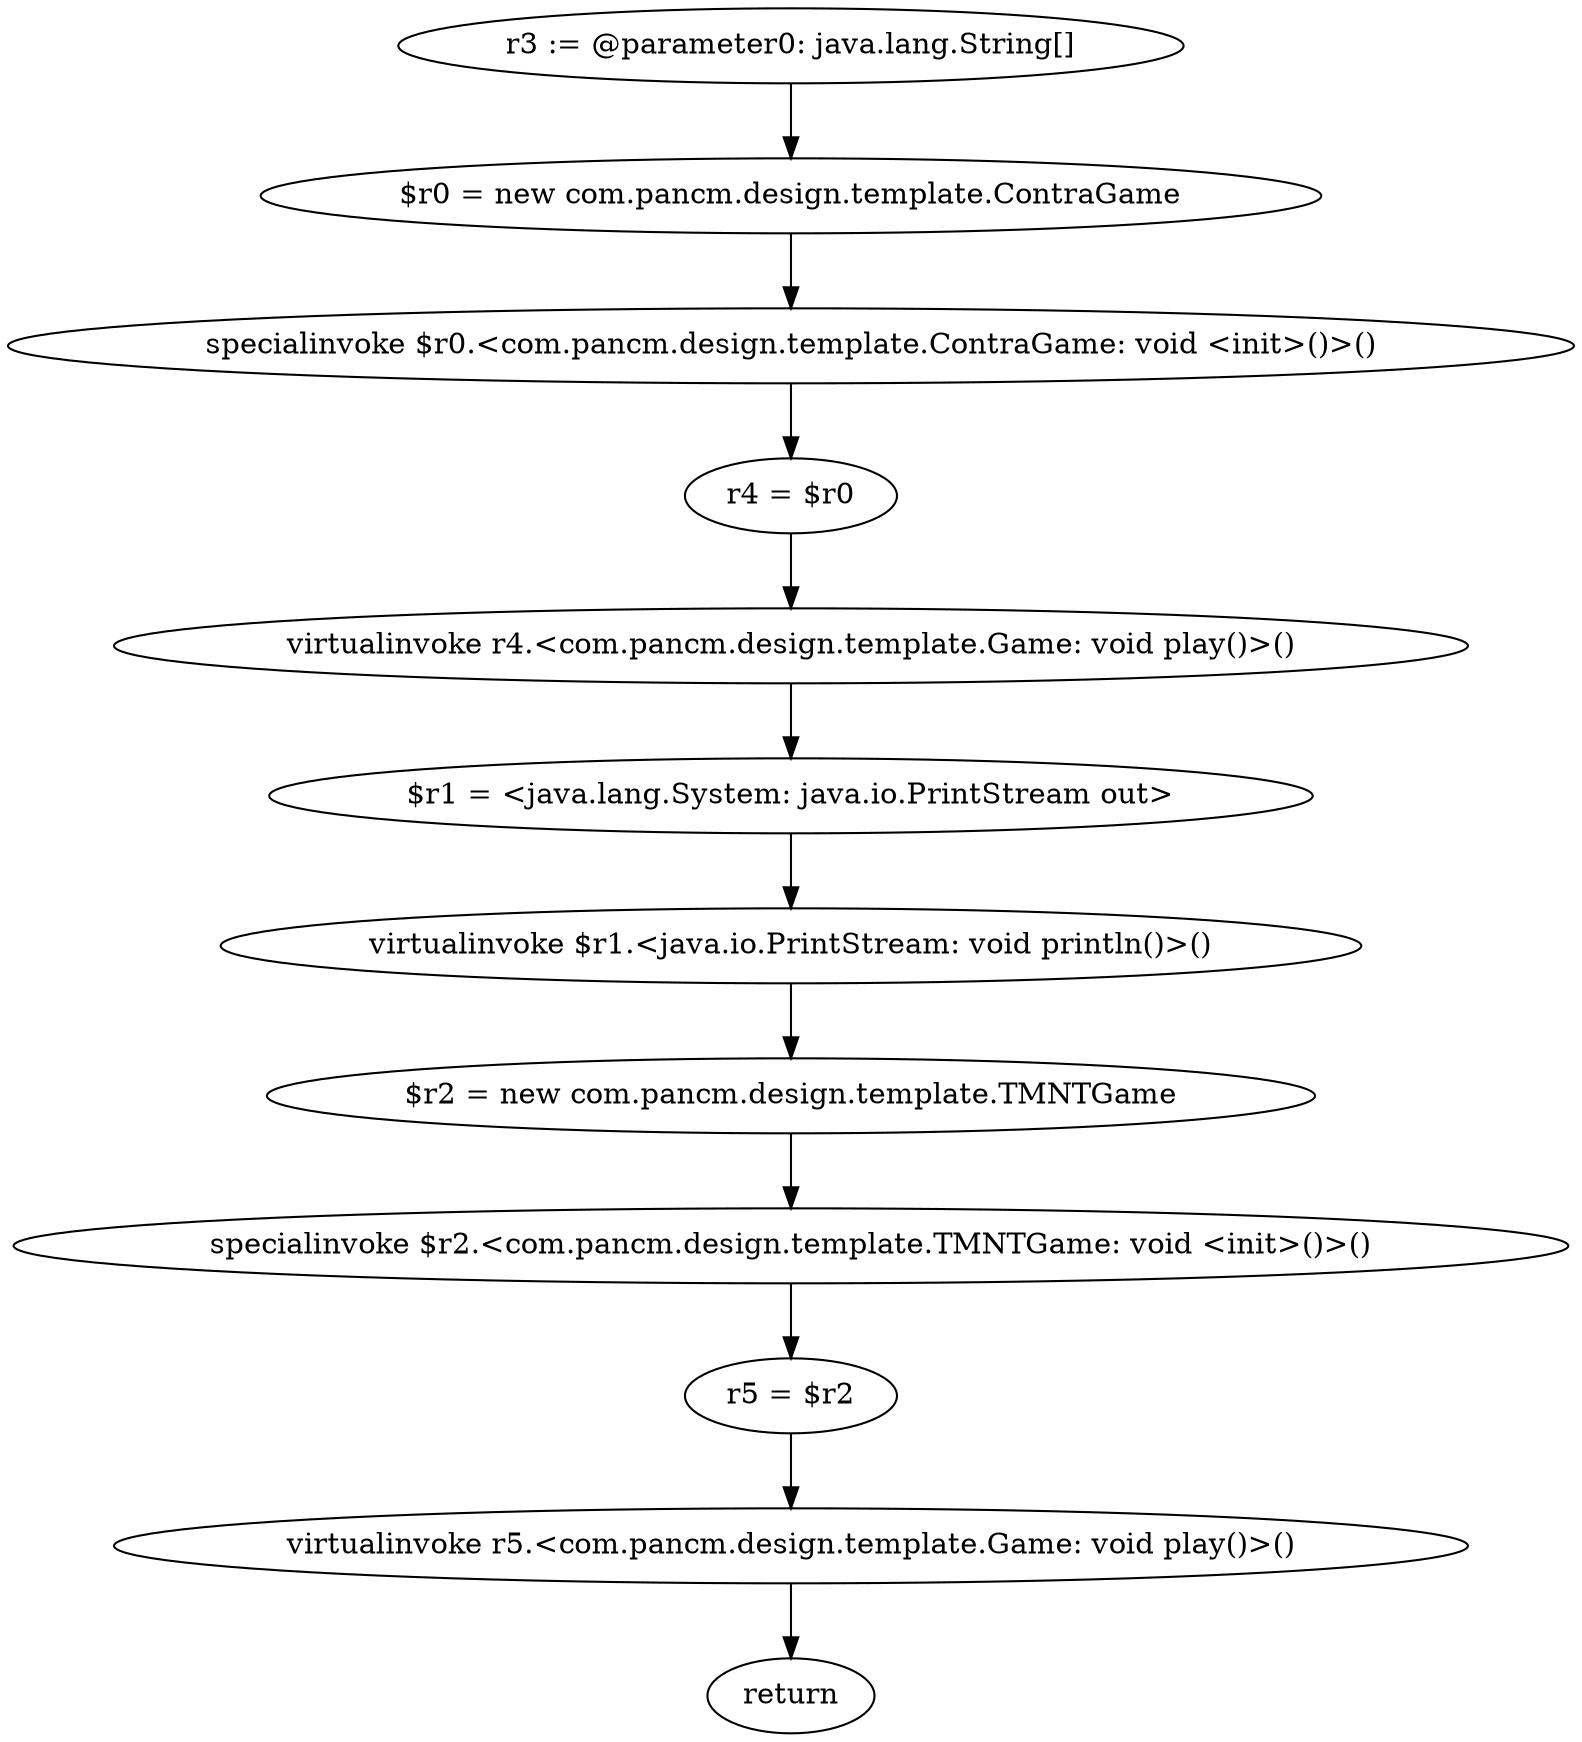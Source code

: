 digraph "unitGraph" {
    "r3 := @parameter0: java.lang.String[]"
    "$r0 = new com.pancm.design.template.ContraGame"
    "specialinvoke $r0.<com.pancm.design.template.ContraGame: void <init>()>()"
    "r4 = $r0"
    "virtualinvoke r4.<com.pancm.design.template.Game: void play()>()"
    "$r1 = <java.lang.System: java.io.PrintStream out>"
    "virtualinvoke $r1.<java.io.PrintStream: void println()>()"
    "$r2 = new com.pancm.design.template.TMNTGame"
    "specialinvoke $r2.<com.pancm.design.template.TMNTGame: void <init>()>()"
    "r5 = $r2"
    "virtualinvoke r5.<com.pancm.design.template.Game: void play()>()"
    "return"
    "r3 := @parameter0: java.lang.String[]"->"$r0 = new com.pancm.design.template.ContraGame";
    "$r0 = new com.pancm.design.template.ContraGame"->"specialinvoke $r0.<com.pancm.design.template.ContraGame: void <init>()>()";
    "specialinvoke $r0.<com.pancm.design.template.ContraGame: void <init>()>()"->"r4 = $r0";
    "r4 = $r0"->"virtualinvoke r4.<com.pancm.design.template.Game: void play()>()";
    "virtualinvoke r4.<com.pancm.design.template.Game: void play()>()"->"$r1 = <java.lang.System: java.io.PrintStream out>";
    "$r1 = <java.lang.System: java.io.PrintStream out>"->"virtualinvoke $r1.<java.io.PrintStream: void println()>()";
    "virtualinvoke $r1.<java.io.PrintStream: void println()>()"->"$r2 = new com.pancm.design.template.TMNTGame";
    "$r2 = new com.pancm.design.template.TMNTGame"->"specialinvoke $r2.<com.pancm.design.template.TMNTGame: void <init>()>()";
    "specialinvoke $r2.<com.pancm.design.template.TMNTGame: void <init>()>()"->"r5 = $r2";
    "r5 = $r2"->"virtualinvoke r5.<com.pancm.design.template.Game: void play()>()";
    "virtualinvoke r5.<com.pancm.design.template.Game: void play()>()"->"return";
}
